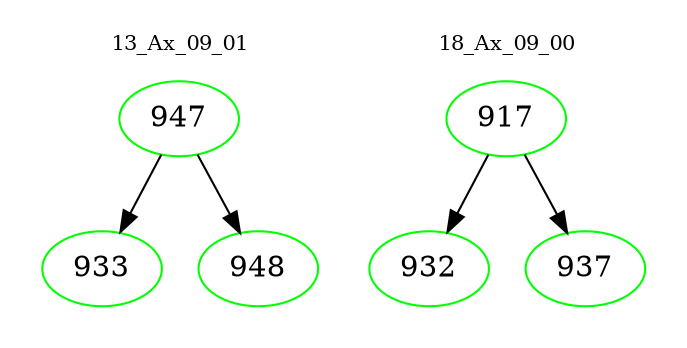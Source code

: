 digraph{
subgraph cluster_0 {
color = white
label = "13_Ax_09_01";
fontsize=10;
T0_947 [label="947", color="green"]
T0_947 -> T0_933 [color="black"]
T0_933 [label="933", color="green"]
T0_947 -> T0_948 [color="black"]
T0_948 [label="948", color="green"]
}
subgraph cluster_1 {
color = white
label = "18_Ax_09_00";
fontsize=10;
T1_917 [label="917", color="green"]
T1_917 -> T1_932 [color="black"]
T1_932 [label="932", color="green"]
T1_917 -> T1_937 [color="black"]
T1_937 [label="937", color="green"]
}
}
